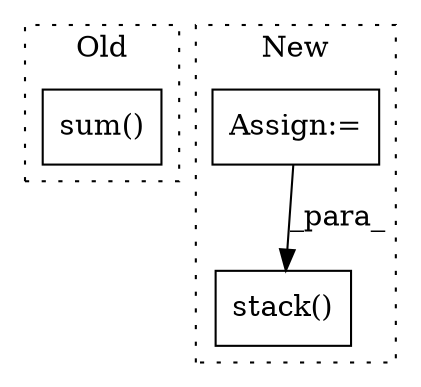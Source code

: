 digraph G {
subgraph cluster0 {
1 [label="sum()" a="75" s="1657" l="11" shape="box"];
label = "Old";
style="dotted";
}
subgraph cluster1 {
2 [label="stack()" a="75" s="1417,1465" l="12,8" shape="box"];
3 [label="Assign:=" a="68" s="1294" l="3" shape="box"];
label = "New";
style="dotted";
}
3 -> 2 [label="_para_"];
}